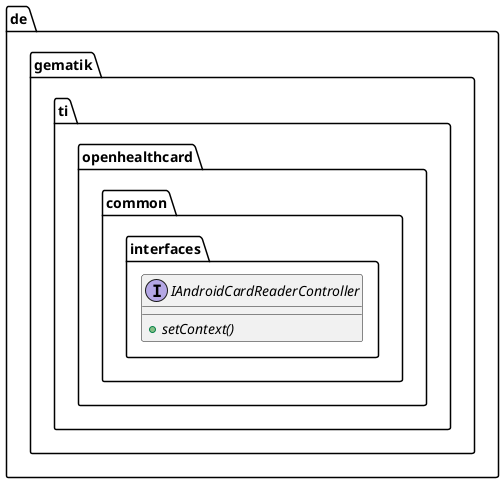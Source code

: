 @startuml



  namespace de.gematik.ti.openhealthcard.common {
    namespace interfaces {
      interface de.gematik.ti.openhealthcard.common.interfaces.IAndroidCardReaderController {
          {abstract} + setContext()
      }
    }
  }
  










@enduml
